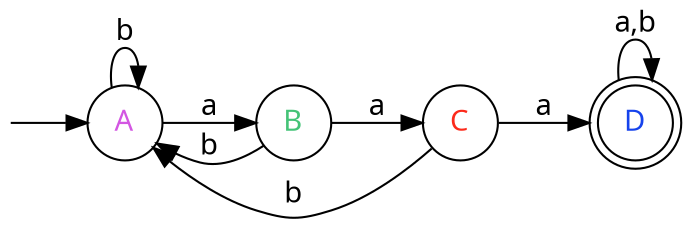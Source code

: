 digraph ej01a_afd_min {
	dpi=300
    rankdir=LR
	fontname="Ubuntu Mono"
	node [fontname="Ubuntu Mono", width=0.5]
	edge [fontname="Ubuntu Mono"]
	node [shape=doublecircle]; D
	node [shape=circle]
	A [fontcolor="#D356E2"]
	B [fontcolor="#44C377"]
	C [fontcolor="#FC2A1B"]
	D [fontcolor="#1643EC"]
	start [label="", shape=none, width=0, height=0]
	start -> A
	A -> B [label="a"]
	A -> A [label="b"]
	B -> C [label="a"]
	B -> A [label="b", constraint=false]
	C -> D [label="a"]
	C -> A [label="b", constraint=false]
	D -> D [label="a,b"]
}
